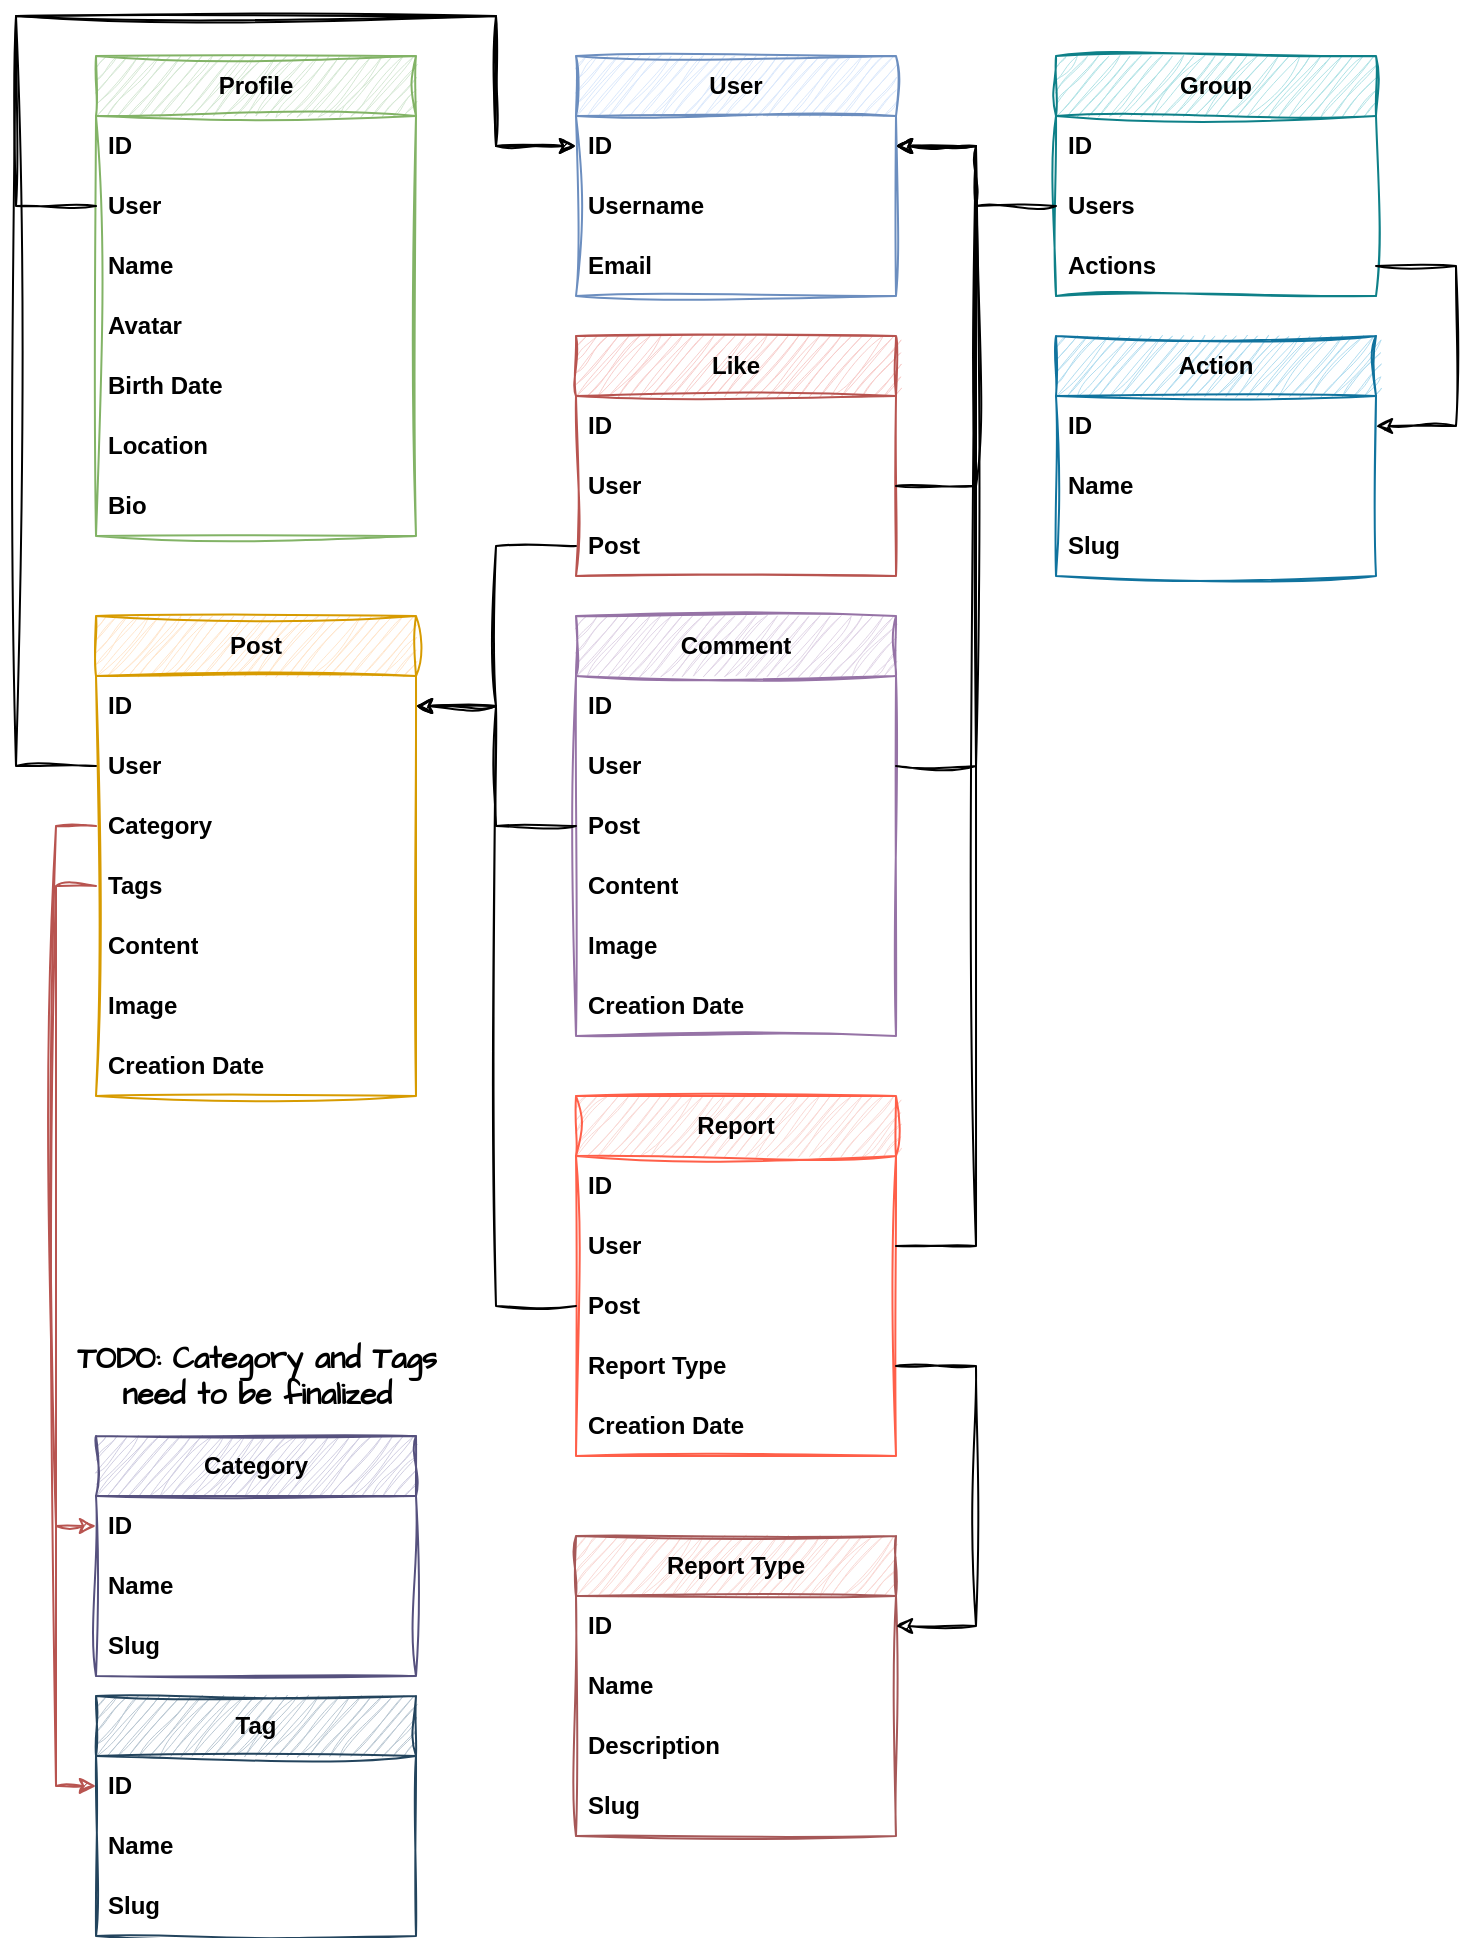 <mxfile version="23.0.2" type="device">
  <diagram name="Страница — 1" id="5FD7nR56Q4yFlG2jxHn1">
    <mxGraphModel dx="2022" dy="643" grid="1" gridSize="10" guides="1" tooltips="1" connect="1" arrows="1" fold="1" page="1" pageScale="1" pageWidth="827" pageHeight="1169" math="0" shadow="0">
      <root>
        <mxCell id="0" />
        <mxCell id="1" parent="0" />
        <mxCell id="pnuQFp47O7qtw_fw8b88-24" value="User" style="swimlane;fontStyle=1;childLayout=stackLayout;horizontal=1;startSize=30;horizontalStack=0;resizeParent=1;resizeParentMax=0;resizeLast=0;collapsible=1;marginBottom=0;whiteSpace=wrap;html=1;fillColor=#dae8fc;strokeColor=#6c8ebf;fontFamily=Helvetica;rounded=0;sketch=1;curveFitting=1;jiggle=2;" parent="1" vertex="1">
          <mxGeometry x="-520" y="60" width="160" height="120" as="geometry" />
        </mxCell>
        <mxCell id="pnuQFp47O7qtw_fw8b88-25" value="ID" style="text;strokeColor=none;fillColor=none;align=left;verticalAlign=middle;spacingLeft=4;spacingRight=4;overflow=hidden;points=[[0,0.5],[1,0.5]];portConstraint=eastwest;rotatable=0;whiteSpace=wrap;html=1;fontFamily=Helvetica;fontStyle=1;rounded=0;sketch=1;curveFitting=1;jiggle=2;" parent="pnuQFp47O7qtw_fw8b88-24" vertex="1">
          <mxGeometry y="30" width="160" height="30" as="geometry" />
        </mxCell>
        <mxCell id="pnuQFp47O7qtw_fw8b88-26" value="Username" style="text;strokeColor=none;fillColor=none;align=left;verticalAlign=middle;spacingLeft=4;spacingRight=4;overflow=hidden;points=[[0,0.5],[1,0.5]];portConstraint=eastwest;rotatable=0;whiteSpace=wrap;html=1;fontFamily=Helvetica;fontStyle=1;rounded=0;sketch=1;curveFitting=1;jiggle=2;" parent="pnuQFp47O7qtw_fw8b88-24" vertex="1">
          <mxGeometry y="60" width="160" height="30" as="geometry" />
        </mxCell>
        <mxCell id="pnuQFp47O7qtw_fw8b88-27" value="Email" style="text;strokeColor=none;fillColor=none;align=left;verticalAlign=middle;spacingLeft=4;spacingRight=4;overflow=hidden;points=[[0,0.5],[1,0.5]];portConstraint=eastwest;rotatable=0;whiteSpace=wrap;html=1;fontFamily=Helvetica;fontStyle=1;rounded=0;sketch=1;curveFitting=1;jiggle=2;" parent="pnuQFp47O7qtw_fw8b88-24" vertex="1">
          <mxGeometry y="90" width="160" height="30" as="geometry" />
        </mxCell>
        <mxCell id="pnuQFp47O7qtw_fw8b88-28" value="Profile" style="swimlane;fontStyle=1;childLayout=stackLayout;horizontal=1;startSize=30;horizontalStack=0;resizeParent=1;resizeParentMax=0;resizeLast=0;collapsible=1;marginBottom=0;whiteSpace=wrap;html=1;fillColor=#d5e8d4;strokeColor=#82b366;fontFamily=Helvetica;rounded=0;sketch=1;curveFitting=1;jiggle=2;" parent="1" vertex="1">
          <mxGeometry x="-760" y="60" width="160" height="240" as="geometry" />
        </mxCell>
        <mxCell id="pnuQFp47O7qtw_fw8b88-29" value="ID" style="text;strokeColor=none;fillColor=none;align=left;verticalAlign=middle;spacingLeft=4;spacingRight=4;overflow=hidden;points=[[0,0.5],[1,0.5]];portConstraint=eastwest;rotatable=0;whiteSpace=wrap;html=1;fontFamily=Helvetica;fontStyle=1;rounded=0;sketch=1;curveFitting=1;jiggle=2;" parent="pnuQFp47O7qtw_fw8b88-28" vertex="1">
          <mxGeometry y="30" width="160" height="30" as="geometry" />
        </mxCell>
        <mxCell id="pnuQFp47O7qtw_fw8b88-30" value="User" style="text;strokeColor=none;fillColor=none;align=left;verticalAlign=middle;spacingLeft=4;spacingRight=4;overflow=hidden;points=[[0,0.5],[1,0.5]];portConstraint=eastwest;rotatable=0;whiteSpace=wrap;html=1;fontFamily=Helvetica;fontStyle=1;rounded=0;sketch=1;curveFitting=1;jiggle=2;" parent="pnuQFp47O7qtw_fw8b88-28" vertex="1">
          <mxGeometry y="60" width="160" height="30" as="geometry" />
        </mxCell>
        <mxCell id="pnuQFp47O7qtw_fw8b88-31" value="Name" style="text;strokeColor=none;fillColor=none;align=left;verticalAlign=middle;spacingLeft=4;spacingRight=4;overflow=hidden;points=[[0,0.5],[1,0.5]];portConstraint=eastwest;rotatable=0;whiteSpace=wrap;html=1;fontFamily=Helvetica;fontStyle=1;rounded=0;sketch=1;curveFitting=1;jiggle=2;" parent="pnuQFp47O7qtw_fw8b88-28" vertex="1">
          <mxGeometry y="90" width="160" height="30" as="geometry" />
        </mxCell>
        <mxCell id="pnuQFp47O7qtw_fw8b88-32" value="Avatar" style="text;strokeColor=none;fillColor=none;align=left;verticalAlign=middle;spacingLeft=4;spacingRight=4;overflow=hidden;points=[[0,0.5],[1,0.5]];portConstraint=eastwest;rotatable=0;whiteSpace=wrap;html=1;fontFamily=Helvetica;fontStyle=1;rounded=0;sketch=1;curveFitting=1;jiggle=2;" parent="pnuQFp47O7qtw_fw8b88-28" vertex="1">
          <mxGeometry y="120" width="160" height="30" as="geometry" />
        </mxCell>
        <mxCell id="pnuQFp47O7qtw_fw8b88-33" value="Birth Date" style="text;strokeColor=none;fillColor=none;align=left;verticalAlign=middle;spacingLeft=4;spacingRight=4;overflow=hidden;points=[[0,0.5],[1,0.5]];portConstraint=eastwest;rotatable=0;whiteSpace=wrap;html=1;fontFamily=Helvetica;fontStyle=1;rounded=0;sketch=1;curveFitting=1;jiggle=2;" parent="pnuQFp47O7qtw_fw8b88-28" vertex="1">
          <mxGeometry y="150" width="160" height="30" as="geometry" />
        </mxCell>
        <mxCell id="pnuQFp47O7qtw_fw8b88-35" value="Location" style="text;strokeColor=none;fillColor=none;align=left;verticalAlign=middle;spacingLeft=4;spacingRight=4;overflow=hidden;points=[[0,0.5],[1,0.5]];portConstraint=eastwest;rotatable=0;whiteSpace=wrap;html=1;fontFamily=Helvetica;fontStyle=1;rounded=0;sketch=1;curveFitting=1;jiggle=2;" parent="pnuQFp47O7qtw_fw8b88-28" vertex="1">
          <mxGeometry y="180" width="160" height="30" as="geometry" />
        </mxCell>
        <mxCell id="pnuQFp47O7qtw_fw8b88-34" value="Bio" style="text;strokeColor=none;fillColor=none;align=left;verticalAlign=middle;spacingLeft=4;spacingRight=4;overflow=hidden;points=[[0,0.5],[1,0.5]];portConstraint=eastwest;rotatable=0;whiteSpace=wrap;html=1;fontFamily=Helvetica;fontStyle=1;rounded=0;sketch=1;curveFitting=1;jiggle=2;" parent="pnuQFp47O7qtw_fw8b88-28" vertex="1">
          <mxGeometry y="210" width="160" height="30" as="geometry" />
        </mxCell>
        <mxCell id="pnuQFp47O7qtw_fw8b88-36" value="Post" style="swimlane;fontStyle=1;childLayout=stackLayout;horizontal=1;startSize=30;horizontalStack=0;resizeParent=1;resizeParentMax=0;resizeLast=0;collapsible=1;marginBottom=0;whiteSpace=wrap;html=1;fillColor=#ffe6cc;strokeColor=#d79b00;fontFamily=Helvetica;align=center;rounded=0;sketch=1;curveFitting=1;jiggle=2;" parent="1" vertex="1">
          <mxGeometry x="-760" y="340" width="160" height="240" as="geometry" />
        </mxCell>
        <mxCell id="pnuQFp47O7qtw_fw8b88-37" value="ID" style="text;strokeColor=none;fillColor=none;align=left;verticalAlign=middle;spacingLeft=4;spacingRight=4;overflow=hidden;points=[[0,0.5],[1,0.5]];portConstraint=eastwest;rotatable=0;whiteSpace=wrap;html=1;fontFamily=Helvetica;fontStyle=1;rounded=0;sketch=1;curveFitting=1;jiggle=2;" parent="pnuQFp47O7qtw_fw8b88-36" vertex="1">
          <mxGeometry y="30" width="160" height="30" as="geometry" />
        </mxCell>
        <mxCell id="pnuQFp47O7qtw_fw8b88-38" value="User" style="text;strokeColor=none;fillColor=none;align=left;verticalAlign=middle;spacingLeft=4;spacingRight=4;overflow=hidden;points=[[0,0.5],[1,0.5]];portConstraint=eastwest;rotatable=0;whiteSpace=wrap;html=1;fontFamily=Helvetica;fontStyle=1;rounded=0;sketch=1;curveFitting=1;jiggle=2;" parent="pnuQFp47O7qtw_fw8b88-36" vertex="1">
          <mxGeometry y="60" width="160" height="30" as="geometry" />
        </mxCell>
        <mxCell id="pnuQFp47O7qtw_fw8b88-110" value="Category" style="text;strokeColor=none;fillColor=none;align=left;verticalAlign=middle;spacingLeft=4;spacingRight=4;overflow=hidden;points=[[0,0.5],[1,0.5]];portConstraint=eastwest;rotatable=0;whiteSpace=wrap;html=1;fontFamily=Helvetica;fontStyle=1;rounded=0;sketch=1;curveFitting=1;jiggle=2;" parent="pnuQFp47O7qtw_fw8b88-36" vertex="1">
          <mxGeometry y="90" width="160" height="30" as="geometry" />
        </mxCell>
        <mxCell id="pnuQFp47O7qtw_fw8b88-111" value="Tags" style="text;strokeColor=none;fillColor=none;align=left;verticalAlign=middle;spacingLeft=4;spacingRight=4;overflow=hidden;points=[[0,0.5],[1,0.5]];portConstraint=eastwest;rotatable=0;whiteSpace=wrap;html=1;fontFamily=Helvetica;fontStyle=1;rounded=0;sketch=1;curveFitting=1;jiggle=2;" parent="pnuQFp47O7qtw_fw8b88-36" vertex="1">
          <mxGeometry y="120" width="160" height="30" as="geometry" />
        </mxCell>
        <mxCell id="pnuQFp47O7qtw_fw8b88-39" value="Content" style="text;strokeColor=none;fillColor=none;align=left;verticalAlign=middle;spacingLeft=4;spacingRight=4;overflow=hidden;points=[[0,0.5],[1,0.5]];portConstraint=eastwest;rotatable=0;whiteSpace=wrap;html=1;fontFamily=Helvetica;fontStyle=1;rounded=0;sketch=1;curveFitting=1;jiggle=2;" parent="pnuQFp47O7qtw_fw8b88-36" vertex="1">
          <mxGeometry y="150" width="160" height="30" as="geometry" />
        </mxCell>
        <mxCell id="pnuQFp47O7qtw_fw8b88-40" value="Image" style="text;strokeColor=none;fillColor=none;align=left;verticalAlign=middle;spacingLeft=4;spacingRight=4;overflow=hidden;points=[[0,0.5],[1,0.5]];portConstraint=eastwest;rotatable=0;whiteSpace=wrap;html=1;fontFamily=Helvetica;fontStyle=1;rounded=0;sketch=1;curveFitting=1;jiggle=2;" parent="pnuQFp47O7qtw_fw8b88-36" vertex="1">
          <mxGeometry y="180" width="160" height="30" as="geometry" />
        </mxCell>
        <mxCell id="pnuQFp47O7qtw_fw8b88-41" value="Creation Date" style="text;strokeColor=none;fillColor=none;align=left;verticalAlign=middle;spacingLeft=4;spacingRight=4;overflow=hidden;points=[[0,0.5],[1,0.5]];portConstraint=eastwest;rotatable=0;whiteSpace=wrap;html=1;fontFamily=Helvetica;fontStyle=1;rounded=0;sketch=1;curveFitting=1;jiggle=2;" parent="pnuQFp47O7qtw_fw8b88-36" vertex="1">
          <mxGeometry y="210" width="160" height="30" as="geometry" />
        </mxCell>
        <mxCell id="pnuQFp47O7qtw_fw8b88-46" value="Comment" style="swimlane;fontStyle=1;childLayout=stackLayout;horizontal=1;startSize=30;horizontalStack=0;resizeParent=1;resizeParentMax=0;resizeLast=0;collapsible=1;marginBottom=0;whiteSpace=wrap;html=1;fillColor=#e1d5e7;strokeColor=#9673a6;fontFamily=Helvetica;align=center;rounded=0;sketch=1;curveFitting=1;jiggle=2;" parent="1" vertex="1">
          <mxGeometry x="-520" y="340" width="160" height="210" as="geometry" />
        </mxCell>
        <mxCell id="pnuQFp47O7qtw_fw8b88-47" value="ID" style="text;strokeColor=none;fillColor=none;align=left;verticalAlign=middle;spacingLeft=4;spacingRight=4;overflow=hidden;points=[[0,0.5],[1,0.5]];portConstraint=eastwest;rotatable=0;whiteSpace=wrap;html=1;fontFamily=Helvetica;fontStyle=1;rounded=0;sketch=1;curveFitting=1;jiggle=2;" parent="pnuQFp47O7qtw_fw8b88-46" vertex="1">
          <mxGeometry y="30" width="160" height="30" as="geometry" />
        </mxCell>
        <mxCell id="pnuQFp47O7qtw_fw8b88-48" value="User" style="text;strokeColor=none;fillColor=none;align=left;verticalAlign=middle;spacingLeft=4;spacingRight=4;overflow=hidden;points=[[0,0.5],[1,0.5]];portConstraint=eastwest;rotatable=0;whiteSpace=wrap;html=1;fontFamily=Helvetica;fontStyle=1;rounded=0;sketch=1;curveFitting=1;jiggle=2;" parent="pnuQFp47O7qtw_fw8b88-46" vertex="1">
          <mxGeometry y="60" width="160" height="30" as="geometry" />
        </mxCell>
        <mxCell id="pnuQFp47O7qtw_fw8b88-52" value="Post" style="text;strokeColor=none;fillColor=none;align=left;verticalAlign=middle;spacingLeft=4;spacingRight=4;overflow=hidden;points=[[0,0.5],[1,0.5]];portConstraint=eastwest;rotatable=0;whiteSpace=wrap;html=1;fontFamily=Helvetica;fontStyle=1;rounded=0;sketch=1;curveFitting=1;jiggle=2;" parent="pnuQFp47O7qtw_fw8b88-46" vertex="1">
          <mxGeometry y="90" width="160" height="30" as="geometry" />
        </mxCell>
        <mxCell id="pnuQFp47O7qtw_fw8b88-49" value="Content" style="text;strokeColor=none;fillColor=none;align=left;verticalAlign=middle;spacingLeft=4;spacingRight=4;overflow=hidden;points=[[0,0.5],[1,0.5]];portConstraint=eastwest;rotatable=0;whiteSpace=wrap;html=1;fontFamily=Helvetica;fontStyle=1;rounded=0;sketch=1;curveFitting=1;jiggle=2;" parent="pnuQFp47O7qtw_fw8b88-46" vertex="1">
          <mxGeometry y="120" width="160" height="30" as="geometry" />
        </mxCell>
        <mxCell id="pnuQFp47O7qtw_fw8b88-50" value="Image" style="text;strokeColor=none;fillColor=none;align=left;verticalAlign=middle;spacingLeft=4;spacingRight=4;overflow=hidden;points=[[0,0.5],[1,0.5]];portConstraint=eastwest;rotatable=0;whiteSpace=wrap;html=1;fontFamily=Helvetica;fontStyle=1;rounded=0;sketch=1;curveFitting=1;jiggle=2;" parent="pnuQFp47O7qtw_fw8b88-46" vertex="1">
          <mxGeometry y="150" width="160" height="30" as="geometry" />
        </mxCell>
        <mxCell id="pnuQFp47O7qtw_fw8b88-51" value="Creation Date" style="text;strokeColor=none;fillColor=none;align=left;verticalAlign=middle;spacingLeft=4;spacingRight=4;overflow=hidden;points=[[0,0.5],[1,0.5]];portConstraint=eastwest;rotatable=0;whiteSpace=wrap;html=1;fontFamily=Helvetica;fontStyle=1;labelBorderColor=none;labelBackgroundColor=none;rounded=0;sketch=1;curveFitting=1;jiggle=2;" parent="pnuQFp47O7qtw_fw8b88-46" vertex="1">
          <mxGeometry y="180" width="160" height="30" as="geometry" />
        </mxCell>
        <mxCell id="pnuQFp47O7qtw_fw8b88-54" value="Like" style="swimlane;fontStyle=1;childLayout=stackLayout;horizontal=1;startSize=30;horizontalStack=0;resizeParent=1;resizeParentMax=0;resizeLast=0;collapsible=1;marginBottom=0;whiteSpace=wrap;html=1;fillColor=#f8cecc;strokeColor=#b85450;fontFamily=Helvetica;align=center;rounded=0;sketch=1;curveFitting=1;jiggle=2;" parent="1" vertex="1">
          <mxGeometry x="-520" y="200" width="160" height="120" as="geometry" />
        </mxCell>
        <mxCell id="pnuQFp47O7qtw_fw8b88-55" value="ID" style="text;strokeColor=none;fillColor=none;align=left;verticalAlign=middle;spacingLeft=4;spacingRight=4;overflow=hidden;points=[[0,0.5],[1,0.5]];portConstraint=eastwest;rotatable=0;whiteSpace=wrap;html=1;fontFamily=Helvetica;fontStyle=1;rounded=0;sketch=1;curveFitting=1;jiggle=2;" parent="pnuQFp47O7qtw_fw8b88-54" vertex="1">
          <mxGeometry y="30" width="160" height="30" as="geometry" />
        </mxCell>
        <mxCell id="pnuQFp47O7qtw_fw8b88-56" value="User" style="text;strokeColor=none;fillColor=none;align=left;verticalAlign=middle;spacingLeft=4;spacingRight=4;overflow=hidden;points=[[0,0.5],[1,0.5]];portConstraint=eastwest;rotatable=0;whiteSpace=wrap;html=1;fontFamily=Helvetica;fontStyle=1;rounded=0;sketch=1;curveFitting=1;jiggle=2;" parent="pnuQFp47O7qtw_fw8b88-54" vertex="1">
          <mxGeometry y="60" width="160" height="30" as="geometry" />
        </mxCell>
        <mxCell id="pnuQFp47O7qtw_fw8b88-57" value="Post" style="text;strokeColor=none;fillColor=none;align=left;verticalAlign=middle;spacingLeft=4;spacingRight=4;overflow=hidden;points=[[0,0.5],[1,0.5]];portConstraint=eastwest;rotatable=0;whiteSpace=wrap;html=1;fontFamily=Helvetica;fontStyle=1;rounded=0;sketch=1;curveFitting=1;jiggle=2;" parent="pnuQFp47O7qtw_fw8b88-54" vertex="1">
          <mxGeometry y="90" width="160" height="30" as="geometry" />
        </mxCell>
        <mxCell id="pnuQFp47O7qtw_fw8b88-85" style="edgeStyle=orthogonalEdgeStyle;rounded=0;orthogonalLoop=1;jettySize=auto;html=1;entryX=1;entryY=0.5;entryDx=0;entryDy=0;fontFamily=Helvetica;fontStyle=1;align=left;sketch=1;curveFitting=1;jiggle=2;" parent="1" source="pnuQFp47O7qtw_fw8b88-48" target="pnuQFp47O7qtw_fw8b88-25" edge="1">
          <mxGeometry relative="1" as="geometry">
            <Array as="points">
              <mxPoint x="-320" y="415" />
              <mxPoint x="-320" y="105" />
            </Array>
          </mxGeometry>
        </mxCell>
        <mxCell id="pnuQFp47O7qtw_fw8b88-86" style="edgeStyle=orthogonalEdgeStyle;rounded=0;orthogonalLoop=1;jettySize=auto;html=1;entryX=1;entryY=0.5;entryDx=0;entryDy=0;fontFamily=Helvetica;fontStyle=1;align=left;sketch=1;curveFitting=1;jiggle=2;" parent="1" source="pnuQFp47O7qtw_fw8b88-56" target="pnuQFp47O7qtw_fw8b88-25" edge="1">
          <mxGeometry relative="1" as="geometry">
            <Array as="points">
              <mxPoint x="-320" y="275" />
              <mxPoint x="-320" y="105" />
            </Array>
          </mxGeometry>
        </mxCell>
        <mxCell id="pnuQFp47O7qtw_fw8b88-88" style="edgeStyle=orthogonalEdgeStyle;rounded=0;orthogonalLoop=1;jettySize=auto;html=1;entryX=0;entryY=0.5;entryDx=0;entryDy=0;fontFamily=Helvetica;sketch=1;curveFitting=1;jiggle=2;" parent="1" source="pnuQFp47O7qtw_fw8b88-30" target="pnuQFp47O7qtw_fw8b88-25" edge="1">
          <mxGeometry relative="1" as="geometry">
            <Array as="points">
              <mxPoint x="-800" y="135" />
              <mxPoint x="-800" y="40" />
              <mxPoint x="-560" y="40" />
              <mxPoint x="-560" y="105" />
            </Array>
          </mxGeometry>
        </mxCell>
        <mxCell id="pnuQFp47O7qtw_fw8b88-89" style="edgeStyle=orthogonalEdgeStyle;rounded=0;orthogonalLoop=1;jettySize=auto;html=1;entryX=0;entryY=0.5;entryDx=0;entryDy=0;fontFamily=Helvetica;sketch=1;curveFitting=1;jiggle=2;" parent="1" source="pnuQFp47O7qtw_fw8b88-38" target="pnuQFp47O7qtw_fw8b88-25" edge="1">
          <mxGeometry relative="1" as="geometry">
            <Array as="points">
              <mxPoint x="-800" y="415" />
              <mxPoint x="-800" y="40" />
              <mxPoint x="-560" y="40" />
              <mxPoint x="-560" y="105" />
            </Array>
          </mxGeometry>
        </mxCell>
        <mxCell id="pnuQFp47O7qtw_fw8b88-90" style="edgeStyle=orthogonalEdgeStyle;rounded=0;orthogonalLoop=1;jettySize=auto;html=1;entryX=1;entryY=0.5;entryDx=0;entryDy=0;fontFamily=Helvetica;fontStyle=1;align=left;sketch=1;curveFitting=1;jiggle=2;" parent="1" source="pnuQFp47O7qtw_fw8b88-52" target="pnuQFp47O7qtw_fw8b88-37" edge="1">
          <mxGeometry relative="1" as="geometry" />
        </mxCell>
        <mxCell id="pnuQFp47O7qtw_fw8b88-91" style="edgeStyle=orthogonalEdgeStyle;rounded=0;orthogonalLoop=1;jettySize=auto;html=1;entryX=1;entryY=0.5;entryDx=0;entryDy=0;fontFamily=Helvetica;fontStyle=1;align=left;sketch=1;curveFitting=1;jiggle=2;" parent="1" source="pnuQFp47O7qtw_fw8b88-57" target="pnuQFp47O7qtw_fw8b88-37" edge="1">
          <mxGeometry relative="1" as="geometry" />
        </mxCell>
        <mxCell id="pnuQFp47O7qtw_fw8b88-93" value="Group" style="swimlane;fontStyle=1;childLayout=stackLayout;horizontal=1;startSize=30;horizontalStack=0;resizeParent=1;resizeParentMax=0;resizeLast=0;collapsible=1;marginBottom=0;whiteSpace=wrap;html=1;fontFamily=Helvetica;rounded=0;sketch=1;curveFitting=1;jiggle=2;fillColor=#b0e3e6;strokeColor=#0e8088;" parent="1" vertex="1">
          <mxGeometry x="-280" y="60" width="160" height="120" as="geometry" />
        </mxCell>
        <mxCell id="pnuQFp47O7qtw_fw8b88-94" value="ID" style="text;strokeColor=none;fillColor=none;align=left;verticalAlign=middle;spacingLeft=4;spacingRight=4;overflow=hidden;points=[[0,0.5],[1,0.5]];portConstraint=eastwest;rotatable=0;whiteSpace=wrap;html=1;fontFamily=Helvetica;fontStyle=1;rounded=0;sketch=1;curveFitting=1;jiggle=2;" parent="pnuQFp47O7qtw_fw8b88-93" vertex="1">
          <mxGeometry y="30" width="160" height="30" as="geometry" />
        </mxCell>
        <mxCell id="pnuQFp47O7qtw_fw8b88-95" value="Users" style="text;strokeColor=none;fillColor=none;align=left;verticalAlign=middle;spacingLeft=4;spacingRight=4;overflow=hidden;points=[[0,0.5],[1,0.5]];portConstraint=eastwest;rotatable=0;whiteSpace=wrap;html=1;fontFamily=Helvetica;fontStyle=1;rounded=0;sketch=1;curveFitting=1;jiggle=2;" parent="pnuQFp47O7qtw_fw8b88-93" vertex="1">
          <mxGeometry y="60" width="160" height="30" as="geometry" />
        </mxCell>
        <mxCell id="pnuQFp47O7qtw_fw8b88-96" value="Actions" style="text;strokeColor=none;fillColor=none;align=left;verticalAlign=middle;spacingLeft=4;spacingRight=4;overflow=hidden;points=[[0,0.5],[1,0.5]];portConstraint=eastwest;rotatable=0;whiteSpace=wrap;html=1;fontFamily=Helvetica;fontStyle=1;rounded=0;sketch=1;curveFitting=1;jiggle=2;" parent="pnuQFp47O7qtw_fw8b88-93" vertex="1">
          <mxGeometry y="90" width="160" height="30" as="geometry" />
        </mxCell>
        <mxCell id="pnuQFp47O7qtw_fw8b88-97" style="edgeStyle=orthogonalEdgeStyle;rounded=0;orthogonalLoop=1;jettySize=auto;html=1;entryX=1;entryY=0.5;entryDx=0;entryDy=0;sketch=1;curveFitting=1;jiggle=2;" parent="1" source="pnuQFp47O7qtw_fw8b88-95" target="pnuQFp47O7qtw_fw8b88-25" edge="1">
          <mxGeometry relative="1" as="geometry" />
        </mxCell>
        <mxCell id="pnuQFp47O7qtw_fw8b88-98" value="Action" style="swimlane;fontStyle=1;childLayout=stackLayout;horizontal=1;startSize=30;horizontalStack=0;resizeParent=1;resizeParentMax=0;resizeLast=0;collapsible=1;marginBottom=0;whiteSpace=wrap;html=1;fontFamily=Helvetica;rounded=0;fillColor=#b1ddf0;strokeColor=#10739e;sketch=1;curveFitting=1;jiggle=2;" parent="1" vertex="1">
          <mxGeometry x="-280" y="200" width="160" height="120" as="geometry" />
        </mxCell>
        <mxCell id="pnuQFp47O7qtw_fw8b88-99" value="ID" style="text;strokeColor=none;fillColor=none;align=left;verticalAlign=middle;spacingLeft=4;spacingRight=4;overflow=hidden;points=[[0,0.5],[1,0.5]];portConstraint=eastwest;rotatable=0;whiteSpace=wrap;html=1;fontFamily=Helvetica;fontStyle=1;rounded=0;sketch=1;curveFitting=1;jiggle=2;" parent="pnuQFp47O7qtw_fw8b88-98" vertex="1">
          <mxGeometry y="30" width="160" height="30" as="geometry" />
        </mxCell>
        <mxCell id="pnuQFp47O7qtw_fw8b88-100" value="Name" style="text;strokeColor=none;fillColor=none;align=left;verticalAlign=middle;spacingLeft=4;spacingRight=4;overflow=hidden;points=[[0,0.5],[1,0.5]];portConstraint=eastwest;rotatable=0;whiteSpace=wrap;html=1;fontFamily=Helvetica;fontStyle=1;rounded=0;sketch=1;curveFitting=1;jiggle=2;" parent="pnuQFp47O7qtw_fw8b88-98" vertex="1">
          <mxGeometry y="60" width="160" height="30" as="geometry" />
        </mxCell>
        <mxCell id="pnuQFp47O7qtw_fw8b88-101" value="Slug" style="text;strokeColor=none;fillColor=none;align=left;verticalAlign=middle;spacingLeft=4;spacingRight=4;overflow=hidden;points=[[0,0.5],[1,0.5]];portConstraint=eastwest;rotatable=0;whiteSpace=wrap;html=1;fontFamily=Helvetica;fontStyle=1;rounded=0;sketch=1;curveFitting=1;jiggle=2;" parent="pnuQFp47O7qtw_fw8b88-98" vertex="1">
          <mxGeometry y="90" width="160" height="30" as="geometry" />
        </mxCell>
        <mxCell id="pnuQFp47O7qtw_fw8b88-103" style="edgeStyle=orthogonalEdgeStyle;rounded=0;orthogonalLoop=1;jettySize=auto;html=1;entryX=1;entryY=0.5;entryDx=0;entryDy=0;sketch=1;curveFitting=1;jiggle=2;" parent="1" source="pnuQFp47O7qtw_fw8b88-96" target="pnuQFp47O7qtw_fw8b88-99" edge="1">
          <mxGeometry relative="1" as="geometry">
            <Array as="points">
              <mxPoint x="-80" y="165" />
              <mxPoint x="-80" y="245" />
            </Array>
          </mxGeometry>
        </mxCell>
        <mxCell id="pnuQFp47O7qtw_fw8b88-104" value="Category" style="swimlane;fontStyle=1;childLayout=stackLayout;horizontal=1;startSize=30;horizontalStack=0;resizeParent=1;resizeParentMax=0;resizeLast=0;collapsible=1;marginBottom=0;whiteSpace=wrap;html=1;fillColor=#d0cee2;strokeColor=#56517e;fontFamily=Helvetica;align=center;rounded=0;sketch=1;curveFitting=1;jiggle=2;" parent="1" vertex="1">
          <mxGeometry x="-760" y="750" width="160" height="120" as="geometry" />
        </mxCell>
        <mxCell id="pnuQFp47O7qtw_fw8b88-105" value="ID" style="text;strokeColor=none;fillColor=none;align=left;verticalAlign=middle;spacingLeft=4;spacingRight=4;overflow=hidden;points=[[0,0.5],[1,0.5]];portConstraint=eastwest;rotatable=0;whiteSpace=wrap;html=1;fontFamily=Helvetica;fontStyle=1;rounded=0;sketch=1;curveFitting=1;jiggle=2;" parent="pnuQFp47O7qtw_fw8b88-104" vertex="1">
          <mxGeometry y="30" width="160" height="30" as="geometry" />
        </mxCell>
        <mxCell id="pnuQFp47O7qtw_fw8b88-106" value="Name" style="text;strokeColor=none;fillColor=none;align=left;verticalAlign=middle;spacingLeft=4;spacingRight=4;overflow=hidden;points=[[0,0.5],[1,0.5]];portConstraint=eastwest;rotatable=0;whiteSpace=wrap;html=1;fontFamily=Helvetica;fontStyle=1;rounded=0;sketch=1;curveFitting=1;jiggle=2;" parent="pnuQFp47O7qtw_fw8b88-104" vertex="1">
          <mxGeometry y="60" width="160" height="30" as="geometry" />
        </mxCell>
        <mxCell id="pnuQFp47O7qtw_fw8b88-107" value="Slug" style="text;strokeColor=none;fillColor=none;align=left;verticalAlign=middle;spacingLeft=4;spacingRight=4;overflow=hidden;points=[[0,0.5],[1,0.5]];portConstraint=eastwest;rotatable=0;whiteSpace=wrap;html=1;fontFamily=Helvetica;fontStyle=1;rounded=0;sketch=1;curveFitting=1;jiggle=2;" parent="pnuQFp47O7qtw_fw8b88-104" vertex="1">
          <mxGeometry y="90" width="160" height="30" as="geometry" />
        </mxCell>
        <mxCell id="pnuQFp47O7qtw_fw8b88-113" value="Tag" style="swimlane;fontStyle=1;childLayout=stackLayout;horizontal=1;startSize=30;horizontalStack=0;resizeParent=1;resizeParentMax=0;resizeLast=0;collapsible=1;marginBottom=0;whiteSpace=wrap;html=1;fillColor=#bac8d3;strokeColor=#23445d;fontFamily=Helvetica;align=center;rounded=0;sketch=1;curveFitting=1;jiggle=2;" parent="1" vertex="1">
          <mxGeometry x="-760" y="880" width="160" height="120" as="geometry" />
        </mxCell>
        <mxCell id="pnuQFp47O7qtw_fw8b88-114" value="ID" style="text;strokeColor=none;fillColor=none;align=left;verticalAlign=middle;spacingLeft=4;spacingRight=4;overflow=hidden;points=[[0,0.5],[1,0.5]];portConstraint=eastwest;rotatable=0;whiteSpace=wrap;html=1;fontFamily=Helvetica;fontStyle=1;rounded=0;sketch=1;curveFitting=1;jiggle=2;" parent="pnuQFp47O7qtw_fw8b88-113" vertex="1">
          <mxGeometry y="30" width="160" height="30" as="geometry" />
        </mxCell>
        <mxCell id="pnuQFp47O7qtw_fw8b88-115" value="Name" style="text;strokeColor=none;fillColor=none;align=left;verticalAlign=middle;spacingLeft=4;spacingRight=4;overflow=hidden;points=[[0,0.5],[1,0.5]];portConstraint=eastwest;rotatable=0;whiteSpace=wrap;html=1;fontFamily=Helvetica;fontStyle=1;rounded=0;sketch=1;curveFitting=1;jiggle=2;" parent="pnuQFp47O7qtw_fw8b88-113" vertex="1">
          <mxGeometry y="60" width="160" height="30" as="geometry" />
        </mxCell>
        <mxCell id="pnuQFp47O7qtw_fw8b88-116" value="Slug" style="text;strokeColor=none;fillColor=none;align=left;verticalAlign=middle;spacingLeft=4;spacingRight=4;overflow=hidden;points=[[0,0.5],[1,0.5]];portConstraint=eastwest;rotatable=0;whiteSpace=wrap;html=1;fontFamily=Helvetica;fontStyle=1;rounded=0;sketch=1;curveFitting=1;jiggle=2;" parent="pnuQFp47O7qtw_fw8b88-113" vertex="1">
          <mxGeometry y="90" width="160" height="30" as="geometry" />
        </mxCell>
        <mxCell id="pnuQFp47O7qtw_fw8b88-118" value="Report" style="swimlane;fontStyle=1;childLayout=stackLayout;horizontal=1;startSize=30;horizontalStack=0;resizeParent=1;resizeParentMax=0;resizeLast=0;collapsible=1;marginBottom=0;whiteSpace=wrap;html=1;fillColor=#fad9d5;strokeColor=#FF5F49;fontFamily=Helvetica;align=center;rounded=0;sketch=1;curveFitting=1;jiggle=2;" parent="1" vertex="1">
          <mxGeometry x="-520" y="580" width="160" height="180" as="geometry" />
        </mxCell>
        <mxCell id="pnuQFp47O7qtw_fw8b88-119" value="ID" style="text;strokeColor=none;fillColor=none;align=left;verticalAlign=middle;spacingLeft=4;spacingRight=4;overflow=hidden;points=[[0,0.5],[1,0.5]];portConstraint=eastwest;rotatable=0;whiteSpace=wrap;html=1;fontFamily=Helvetica;fontStyle=1;rounded=0;sketch=1;curveFitting=1;jiggle=2;" parent="pnuQFp47O7qtw_fw8b88-118" vertex="1">
          <mxGeometry y="30" width="160" height="30" as="geometry" />
        </mxCell>
        <mxCell id="pnuQFp47O7qtw_fw8b88-120" value="User" style="text;strokeColor=none;fillColor=none;align=left;verticalAlign=middle;spacingLeft=4;spacingRight=4;overflow=hidden;points=[[0,0.5],[1,0.5]];portConstraint=eastwest;rotatable=0;whiteSpace=wrap;html=1;fontFamily=Helvetica;fontStyle=1;rounded=0;sketch=1;curveFitting=1;jiggle=2;" parent="pnuQFp47O7qtw_fw8b88-118" vertex="1">
          <mxGeometry y="60" width="160" height="30" as="geometry" />
        </mxCell>
        <mxCell id="pnuQFp47O7qtw_fw8b88-121" value="Post" style="text;strokeColor=none;fillColor=none;align=left;verticalAlign=middle;spacingLeft=4;spacingRight=4;overflow=hidden;points=[[0,0.5],[1,0.5]];portConstraint=eastwest;rotatable=0;whiteSpace=wrap;html=1;fontFamily=Helvetica;fontStyle=1;rounded=0;sketch=1;curveFitting=1;jiggle=2;" parent="pnuQFp47O7qtw_fw8b88-118" vertex="1">
          <mxGeometry y="90" width="160" height="30" as="geometry" />
        </mxCell>
        <mxCell id="pnuQFp47O7qtw_fw8b88-125" value="Report Type" style="text;strokeColor=none;fillColor=none;align=left;verticalAlign=middle;spacingLeft=4;spacingRight=4;overflow=hidden;points=[[0,0.5],[1,0.5]];portConstraint=eastwest;rotatable=0;whiteSpace=wrap;html=1;fontFamily=Helvetica;fontStyle=1;rounded=0;sketch=1;curveFitting=1;jiggle=2;" parent="pnuQFp47O7qtw_fw8b88-118" vertex="1">
          <mxGeometry y="120" width="160" height="30" as="geometry" />
        </mxCell>
        <mxCell id="pnuQFp47O7qtw_fw8b88-124" value="Creation Date" style="text;strokeColor=none;fillColor=none;align=left;verticalAlign=middle;spacingLeft=4;spacingRight=4;overflow=hidden;points=[[0,0.5],[1,0.5]];portConstraint=eastwest;rotatable=0;whiteSpace=wrap;html=1;fontFamily=Helvetica;fontStyle=1;labelBorderColor=none;labelBackgroundColor=none;rounded=0;sketch=1;curveFitting=1;jiggle=2;" parent="pnuQFp47O7qtw_fw8b88-118" vertex="1">
          <mxGeometry y="150" width="160" height="30" as="geometry" />
        </mxCell>
        <mxCell id="pnuQFp47O7qtw_fw8b88-126" value="Report Type" style="swimlane;fontStyle=1;childLayout=stackLayout;horizontal=1;startSize=30;horizontalStack=0;resizeParent=1;resizeParentMax=0;resizeLast=0;collapsible=1;marginBottom=0;whiteSpace=wrap;html=1;fillColor=#FAD9D5;strokeColor=#A65858;fontFamily=Helvetica;align=center;rounded=0;sketch=1;curveFitting=1;jiggle=2;" parent="1" vertex="1">
          <mxGeometry x="-520" y="800" width="160" height="150" as="geometry" />
        </mxCell>
        <mxCell id="pnuQFp47O7qtw_fw8b88-127" value="ID" style="text;strokeColor=none;fillColor=none;align=left;verticalAlign=middle;spacingLeft=4;spacingRight=4;overflow=hidden;points=[[0,0.5],[1,0.5]];portConstraint=eastwest;rotatable=0;whiteSpace=wrap;html=1;fontFamily=Helvetica;fontStyle=1;rounded=0;sketch=1;curveFitting=1;jiggle=2;" parent="pnuQFp47O7qtw_fw8b88-126" vertex="1">
          <mxGeometry y="30" width="160" height="30" as="geometry" />
        </mxCell>
        <mxCell id="pnuQFp47O7qtw_fw8b88-130" value="Name" style="text;strokeColor=none;fillColor=none;align=left;verticalAlign=middle;spacingLeft=4;spacingRight=4;overflow=hidden;points=[[0,0.5],[1,0.5]];portConstraint=eastwest;rotatable=0;whiteSpace=wrap;html=1;fontFamily=Helvetica;fontStyle=1;rounded=0;sketch=1;curveFitting=1;jiggle=2;" parent="pnuQFp47O7qtw_fw8b88-126" vertex="1">
          <mxGeometry y="60" width="160" height="30" as="geometry" />
        </mxCell>
        <mxCell id="pnuQFp47O7qtw_fw8b88-137" value="Description" style="text;strokeColor=none;fillColor=none;align=left;verticalAlign=middle;spacingLeft=4;spacingRight=4;overflow=hidden;points=[[0,0.5],[1,0.5]];portConstraint=eastwest;rotatable=0;whiteSpace=wrap;html=1;fontFamily=Helvetica;fontStyle=1;rounded=0;sketch=1;curveFitting=1;jiggle=2;" parent="pnuQFp47O7qtw_fw8b88-126" vertex="1">
          <mxGeometry y="90" width="160" height="30" as="geometry" />
        </mxCell>
        <mxCell id="pnuQFp47O7qtw_fw8b88-132" value="Slug" style="text;strokeColor=none;fillColor=none;align=left;verticalAlign=middle;spacingLeft=4;spacingRight=4;overflow=hidden;points=[[0,0.5],[1,0.5]];portConstraint=eastwest;rotatable=0;whiteSpace=wrap;html=1;fontFamily=Helvetica;fontStyle=1;rounded=0;sketch=1;curveFitting=1;jiggle=2;" parent="pnuQFp47O7qtw_fw8b88-126" vertex="1">
          <mxGeometry y="120" width="160" height="30" as="geometry" />
        </mxCell>
        <mxCell id="pnuQFp47O7qtw_fw8b88-134" style="edgeStyle=orthogonalEdgeStyle;rounded=0;sketch=1;hachureGap=4;jiggle=2;curveFitting=1;orthogonalLoop=1;jettySize=auto;html=1;entryX=1;entryY=0.5;entryDx=0;entryDy=0;fontFamily=Architects Daughter;fontSource=https%3A%2F%2Ffonts.googleapis.com%2Fcss%3Ffamily%3DArchitects%2BDaughter;fontSize=16;" parent="1" source="pnuQFp47O7qtw_fw8b88-125" target="pnuQFp47O7qtw_fw8b88-127" edge="1">
          <mxGeometry relative="1" as="geometry">
            <Array as="points">
              <mxPoint x="-320" y="715" />
              <mxPoint x="-320" y="845" />
            </Array>
          </mxGeometry>
        </mxCell>
        <mxCell id="pnuQFp47O7qtw_fw8b88-135" style="edgeStyle=orthogonalEdgeStyle;rounded=0;sketch=1;hachureGap=4;jiggle=2;curveFitting=1;orthogonalLoop=1;jettySize=auto;html=1;entryX=1;entryY=0.5;entryDx=0;entryDy=0;fontFamily=Architects Daughter;fontSource=https%3A%2F%2Ffonts.googleapis.com%2Fcss%3Ffamily%3DArchitects%2BDaughter;fontSize=16;" parent="1" source="pnuQFp47O7qtw_fw8b88-121" target="pnuQFp47O7qtw_fw8b88-37" edge="1">
          <mxGeometry relative="1" as="geometry" />
        </mxCell>
        <mxCell id="pnuQFp47O7qtw_fw8b88-136" style="edgeStyle=orthogonalEdgeStyle;rounded=0;sketch=1;hachureGap=4;jiggle=2;curveFitting=1;orthogonalLoop=1;jettySize=auto;html=1;entryX=1;entryY=0.5;entryDx=0;entryDy=0;fontFamily=Architects Daughter;fontSource=https%3A%2F%2Ffonts.googleapis.com%2Fcss%3Ffamily%3DArchitects%2BDaughter;fontSize=16;" parent="1" source="pnuQFp47O7qtw_fw8b88-120" target="pnuQFp47O7qtw_fw8b88-25" edge="1">
          <mxGeometry relative="1" as="geometry">
            <Array as="points">
              <mxPoint x="-320" y="655" />
              <mxPoint x="-320" y="105" />
            </Array>
          </mxGeometry>
        </mxCell>
        <mxCell id="72Vsp5eB79P59exmHaUW-1" style="edgeStyle=orthogonalEdgeStyle;rounded=0;sketch=1;hachureGap=4;jiggle=2;curveFitting=1;orthogonalLoop=1;jettySize=auto;html=1;entryX=0;entryY=0.5;entryDx=0;entryDy=0;fontFamily=Architects Daughter;fontSource=https%3A%2F%2Ffonts.googleapis.com%2Fcss%3Ffamily%3DArchitects%2BDaughter;fontSize=16;strokeColor=#b85450;fillColor=#f8cecc;" edge="1" parent="1" source="pnuQFp47O7qtw_fw8b88-110" target="pnuQFp47O7qtw_fw8b88-105">
          <mxGeometry relative="1" as="geometry" />
        </mxCell>
        <mxCell id="72Vsp5eB79P59exmHaUW-2" style="edgeStyle=orthogonalEdgeStyle;rounded=0;sketch=1;hachureGap=4;jiggle=2;curveFitting=1;orthogonalLoop=1;jettySize=auto;html=1;entryX=0;entryY=0.5;entryDx=0;entryDy=0;fontFamily=Architects Daughter;fontSource=https%3A%2F%2Ffonts.googleapis.com%2Fcss%3Ffamily%3DArchitects%2BDaughter;fontSize=16;fontColor=#FF5E5E;fillColor=#f8cecc;strokeColor=#b85450;" edge="1" parent="1" source="pnuQFp47O7qtw_fw8b88-111" target="pnuQFp47O7qtw_fw8b88-114">
          <mxGeometry relative="1" as="geometry" />
        </mxCell>
        <mxCell id="72Vsp5eB79P59exmHaUW-3" value="TODO:&amp;nbsp;Category and Tags &lt;br style=&quot;font-size: 15px;&quot;&gt;need to be finalized" style="text;strokeColor=none;fillColor=none;html=1;fontSize=15;fontStyle=1;verticalAlign=middle;align=center;fontFamily=Architects Daughter;" vertex="1" parent="1">
          <mxGeometry x="-805" y="700" width="250" height="40" as="geometry" />
        </mxCell>
      </root>
    </mxGraphModel>
  </diagram>
</mxfile>
